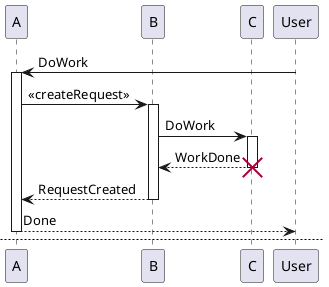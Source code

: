 #生命线的激活与撤销
关键字 activate 和 deactivate 用来表示参与者的生命活动。
一旦参与者被激活,它的生命线就会显示出来。
activate 和 deactivate 适用于以上情形。
destroy 表示一个参与者的生命线的终结。

@startuml

participant User

User -> A : DoWork
activate A

A -> B : <<createRequest>>
activate B

B -> C : DoWork
activate C

C --> B: WorkDone
destroy C

B --> A : RequestCreated
deactivate B

A --> User: Done
deactivate A

newpage

'还可以使用嵌套的生命线,并且运行给生命线添加颜色。

participant User

User -> A : DoWork
activate A #FFBBBB

A -> A : Internal call
activate A #DarkSalmon

A -> B : <<createRequest>>
activate B

B --> A : RequestCreated
deactivate B
deactivate A

A --> User : Done
deactivate A

@enduml